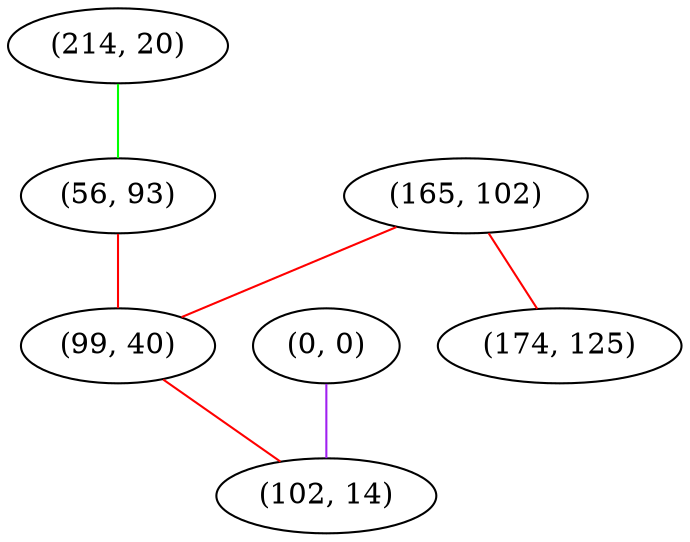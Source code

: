 graph "" {
"(214, 20)";
"(0, 0)";
"(56, 93)";
"(165, 102)";
"(99, 40)";
"(174, 125)";
"(102, 14)";
"(214, 20)" -- "(56, 93)"  [color=green, key=0, weight=2];
"(0, 0)" -- "(102, 14)"  [color=purple, key=0, weight=4];
"(56, 93)" -- "(99, 40)"  [color=red, key=0, weight=1];
"(165, 102)" -- "(99, 40)"  [color=red, key=0, weight=1];
"(165, 102)" -- "(174, 125)"  [color=red, key=0, weight=1];
"(99, 40)" -- "(102, 14)"  [color=red, key=0, weight=1];
}
